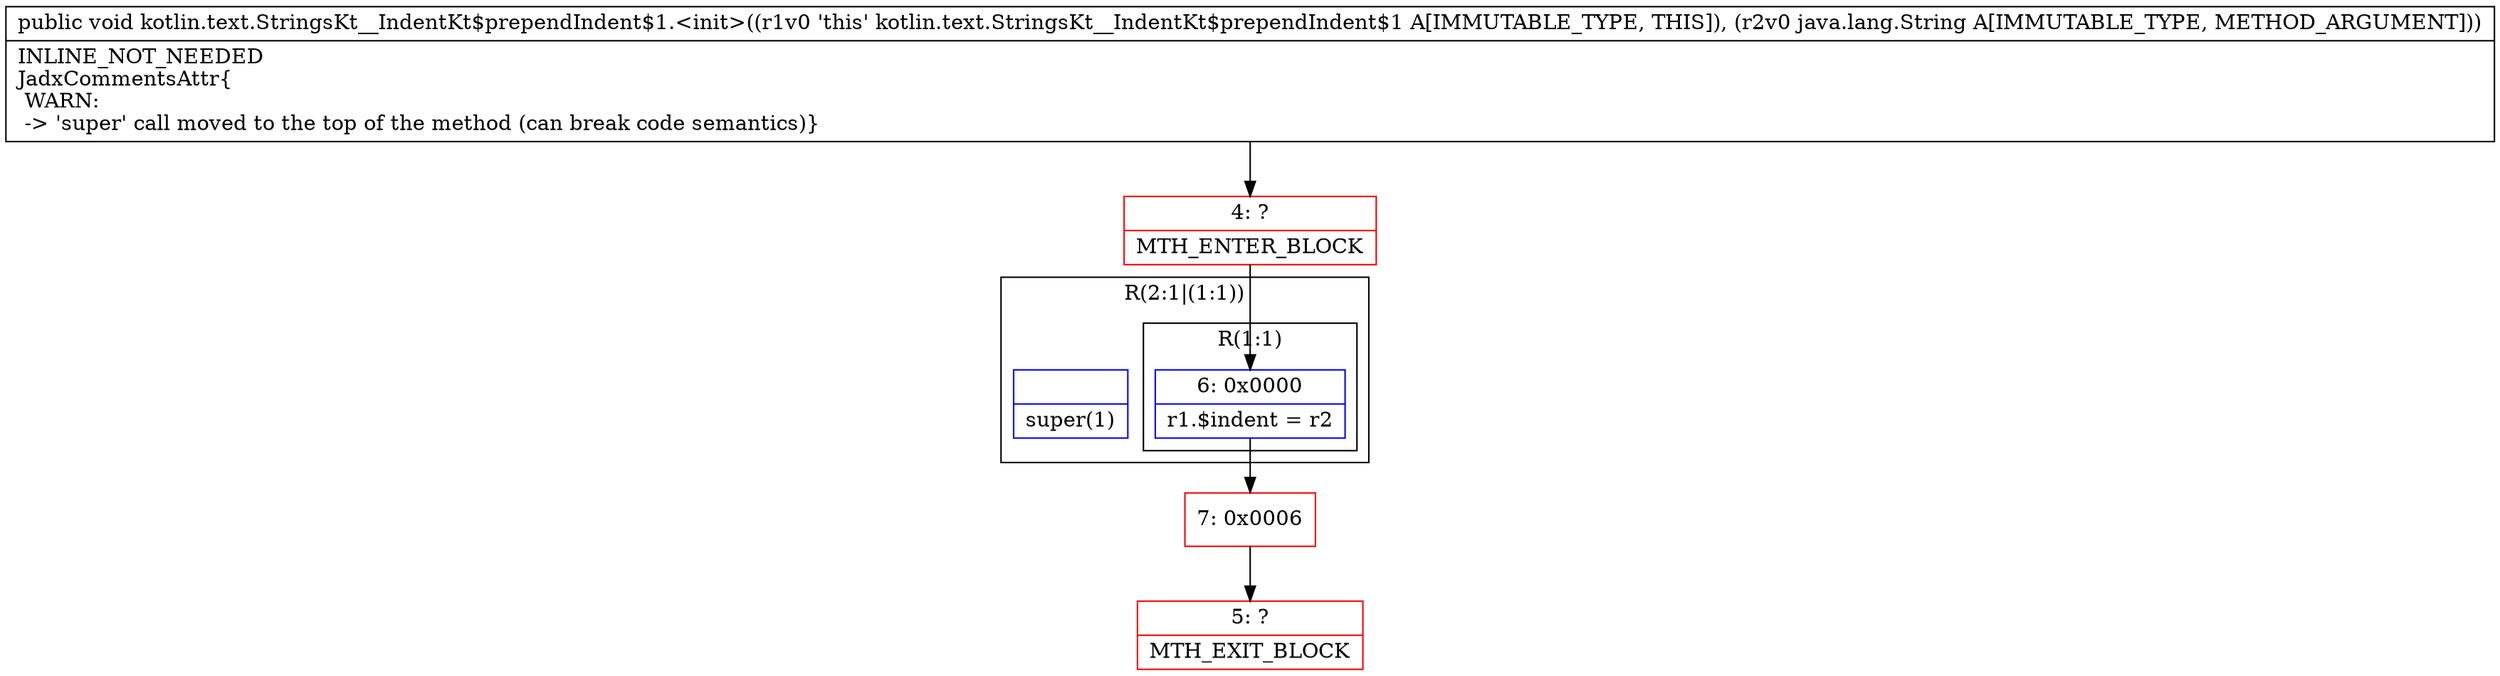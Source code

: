 digraph "CFG forkotlin.text.StringsKt__IndentKt$prependIndent$1.\<init\>(Ljava\/lang\/String;)V" {
subgraph cluster_Region_1106707815 {
label = "R(2:1|(1:1))";
node [shape=record,color=blue];
Node_InsnContainer_848367941 [shape=record,label="{|super(1)\l}"];
subgraph cluster_Region_1814110918 {
label = "R(1:1)";
node [shape=record,color=blue];
Node_6 [shape=record,label="{6\:\ 0x0000|r1.$indent = r2\l}"];
}
}
Node_4 [shape=record,color=red,label="{4\:\ ?|MTH_ENTER_BLOCK\l}"];
Node_7 [shape=record,color=red,label="{7\:\ 0x0006}"];
Node_5 [shape=record,color=red,label="{5\:\ ?|MTH_EXIT_BLOCK\l}"];
MethodNode[shape=record,label="{public void kotlin.text.StringsKt__IndentKt$prependIndent$1.\<init\>((r1v0 'this' kotlin.text.StringsKt__IndentKt$prependIndent$1 A[IMMUTABLE_TYPE, THIS]), (r2v0 java.lang.String A[IMMUTABLE_TYPE, METHOD_ARGUMENT]))  | INLINE_NOT_NEEDED\lJadxCommentsAttr\{\l WARN: \l \-\> 'super' call moved to the top of the method (can break code semantics)\}\l}"];
MethodNode -> Node_4;Node_6 -> Node_7;
Node_4 -> Node_6;
Node_7 -> Node_5;
}


